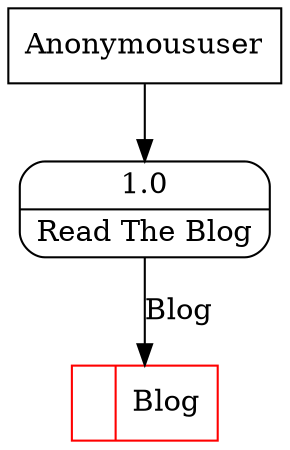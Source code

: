 digraph dfd2{ 
node[shape=record]
200 [label="<f0>  |<f1> Blog " color=red];
201 [label="Anonymoususer" shape=box];
202 [label="{<f0> 1.0|<f1> Read The Blog }" shape=Mrecord];
201 -> 202
202 -> 200 [label="Blog"]
}